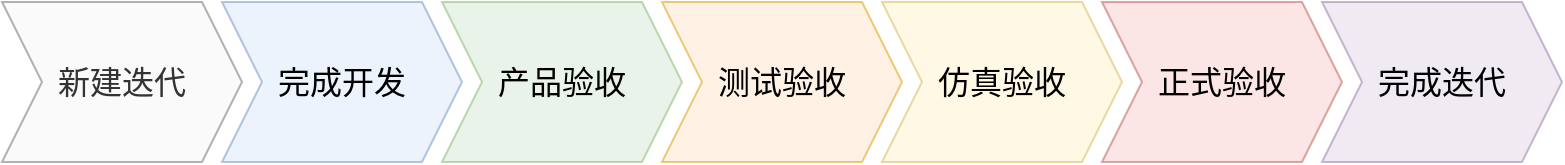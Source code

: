 <mxfile version="22.0.8" type="github">
  <diagram name="第 1 页" id="jBa_yqTtmF8e0QEQoNPv">
    <mxGraphModel dx="2049" dy="1129" grid="1" gridSize="10" guides="1" tooltips="1" connect="1" arrows="1" fold="1" page="1" pageScale="1" pageWidth="1600" pageHeight="900" math="0" shadow="0">
      <root>
        <mxCell id="0" />
        <mxCell id="1" parent="0" />
        <mxCell id="n1haGwbEq91e9xY3tq3t-1" value="&lt;font style=&quot;font-size: 16px;&quot;&gt;新建迭代&lt;/font&gt;" style="shape=step;perimeter=stepPerimeter;whiteSpace=wrap;html=1;fixedSize=1;fillColor=#f5f5f5;fontColor=#333333;strokeColor=#666666;opacity=50;" vertex="1" parent="1">
          <mxGeometry y="360" width="120" height="80" as="geometry" />
        </mxCell>
        <mxCell id="n1haGwbEq91e9xY3tq3t-2" value="&lt;font style=&quot;font-size: 16px;&quot;&gt;完成开发&lt;/font&gt;" style="shape=step;perimeter=stepPerimeter;whiteSpace=wrap;html=1;fixedSize=1;fillColor=#dae8fc;strokeColor=#6c8ebf;opacity=50;" vertex="1" parent="1">
          <mxGeometry x="110" y="360" width="120" height="80" as="geometry" />
        </mxCell>
        <mxCell id="n1haGwbEq91e9xY3tq3t-3" value="&lt;span style=&quot;font-size: 16px;&quot;&gt;产品验收&lt;/span&gt;" style="shape=step;perimeter=stepPerimeter;whiteSpace=wrap;html=1;fixedSize=1;fillColor=#d5e8d4;strokeColor=#82b366;opacity=50;" vertex="1" parent="1">
          <mxGeometry x="220" y="360" width="120" height="80" as="geometry" />
        </mxCell>
        <mxCell id="n1haGwbEq91e9xY3tq3t-4" value="&lt;span style=&quot;font-size: 16px;&quot;&gt;测试验收&lt;/span&gt;" style="shape=step;perimeter=stepPerimeter;whiteSpace=wrap;html=1;fixedSize=1;fillColor=#ffe6cc;strokeColor=#d79b00;opacity=50;" vertex="1" parent="1">
          <mxGeometry x="330" y="360" width="120" height="80" as="geometry" />
        </mxCell>
        <mxCell id="n1haGwbEq91e9xY3tq3t-5" value="&lt;font style=&quot;font-size: 16px;&quot;&gt;正式验收&lt;/font&gt;" style="shape=step;perimeter=stepPerimeter;whiteSpace=wrap;html=1;fixedSize=1;fillColor=#f8cecc;strokeColor=#b85450;opacity=50;" vertex="1" parent="1">
          <mxGeometry x="550" y="360" width="120" height="80" as="geometry" />
        </mxCell>
        <mxCell id="n1haGwbEq91e9xY3tq3t-6" value="&lt;font style=&quot;font-size: 16px;&quot;&gt;完成迭代&lt;/font&gt;" style="shape=step;perimeter=stepPerimeter;whiteSpace=wrap;html=1;fixedSize=1;fillColor=#e1d5e7;strokeColor=#9673a6;opacity=50;" vertex="1" parent="1">
          <mxGeometry x="660" y="360" width="120" height="80" as="geometry" />
        </mxCell>
        <mxCell id="n1haGwbEq91e9xY3tq3t-8" value="&lt;span style=&quot;font-size: 16px;&quot;&gt;仿真验收&lt;/span&gt;" style="shape=step;perimeter=stepPerimeter;whiteSpace=wrap;html=1;fixedSize=1;fillColor=#fff2cc;strokeColor=#d6b656;opacity=50;" vertex="1" parent="1">
          <mxGeometry x="440" y="360" width="120" height="80" as="geometry" />
        </mxCell>
      </root>
    </mxGraphModel>
  </diagram>
</mxfile>
